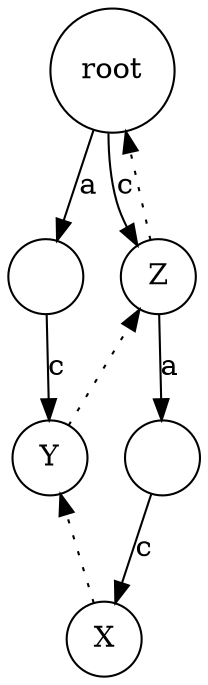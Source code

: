 digraph G{
    margin=0;
	node[shape=circle]
	t[label="root"];
	ta[label=""];
	tac[label="Y"];
	ta->tac[label="c"]
	t->ta[label="a"]
	tc[label="Z"];
	tca[label=""];
	tcac[label="X"];
	tca->tcac[label="c"]
	tc->tca[label="a"]
	t->tc[label="c"]
	/*suffix links*/
	tcac->tac[style=dotted];
	tac->tc[style=dotted];
	tc->t[style=dotted];
	/*layout*/
	{rank = same; ta; tc;}
	{rank = same; tac; tca;}
}
